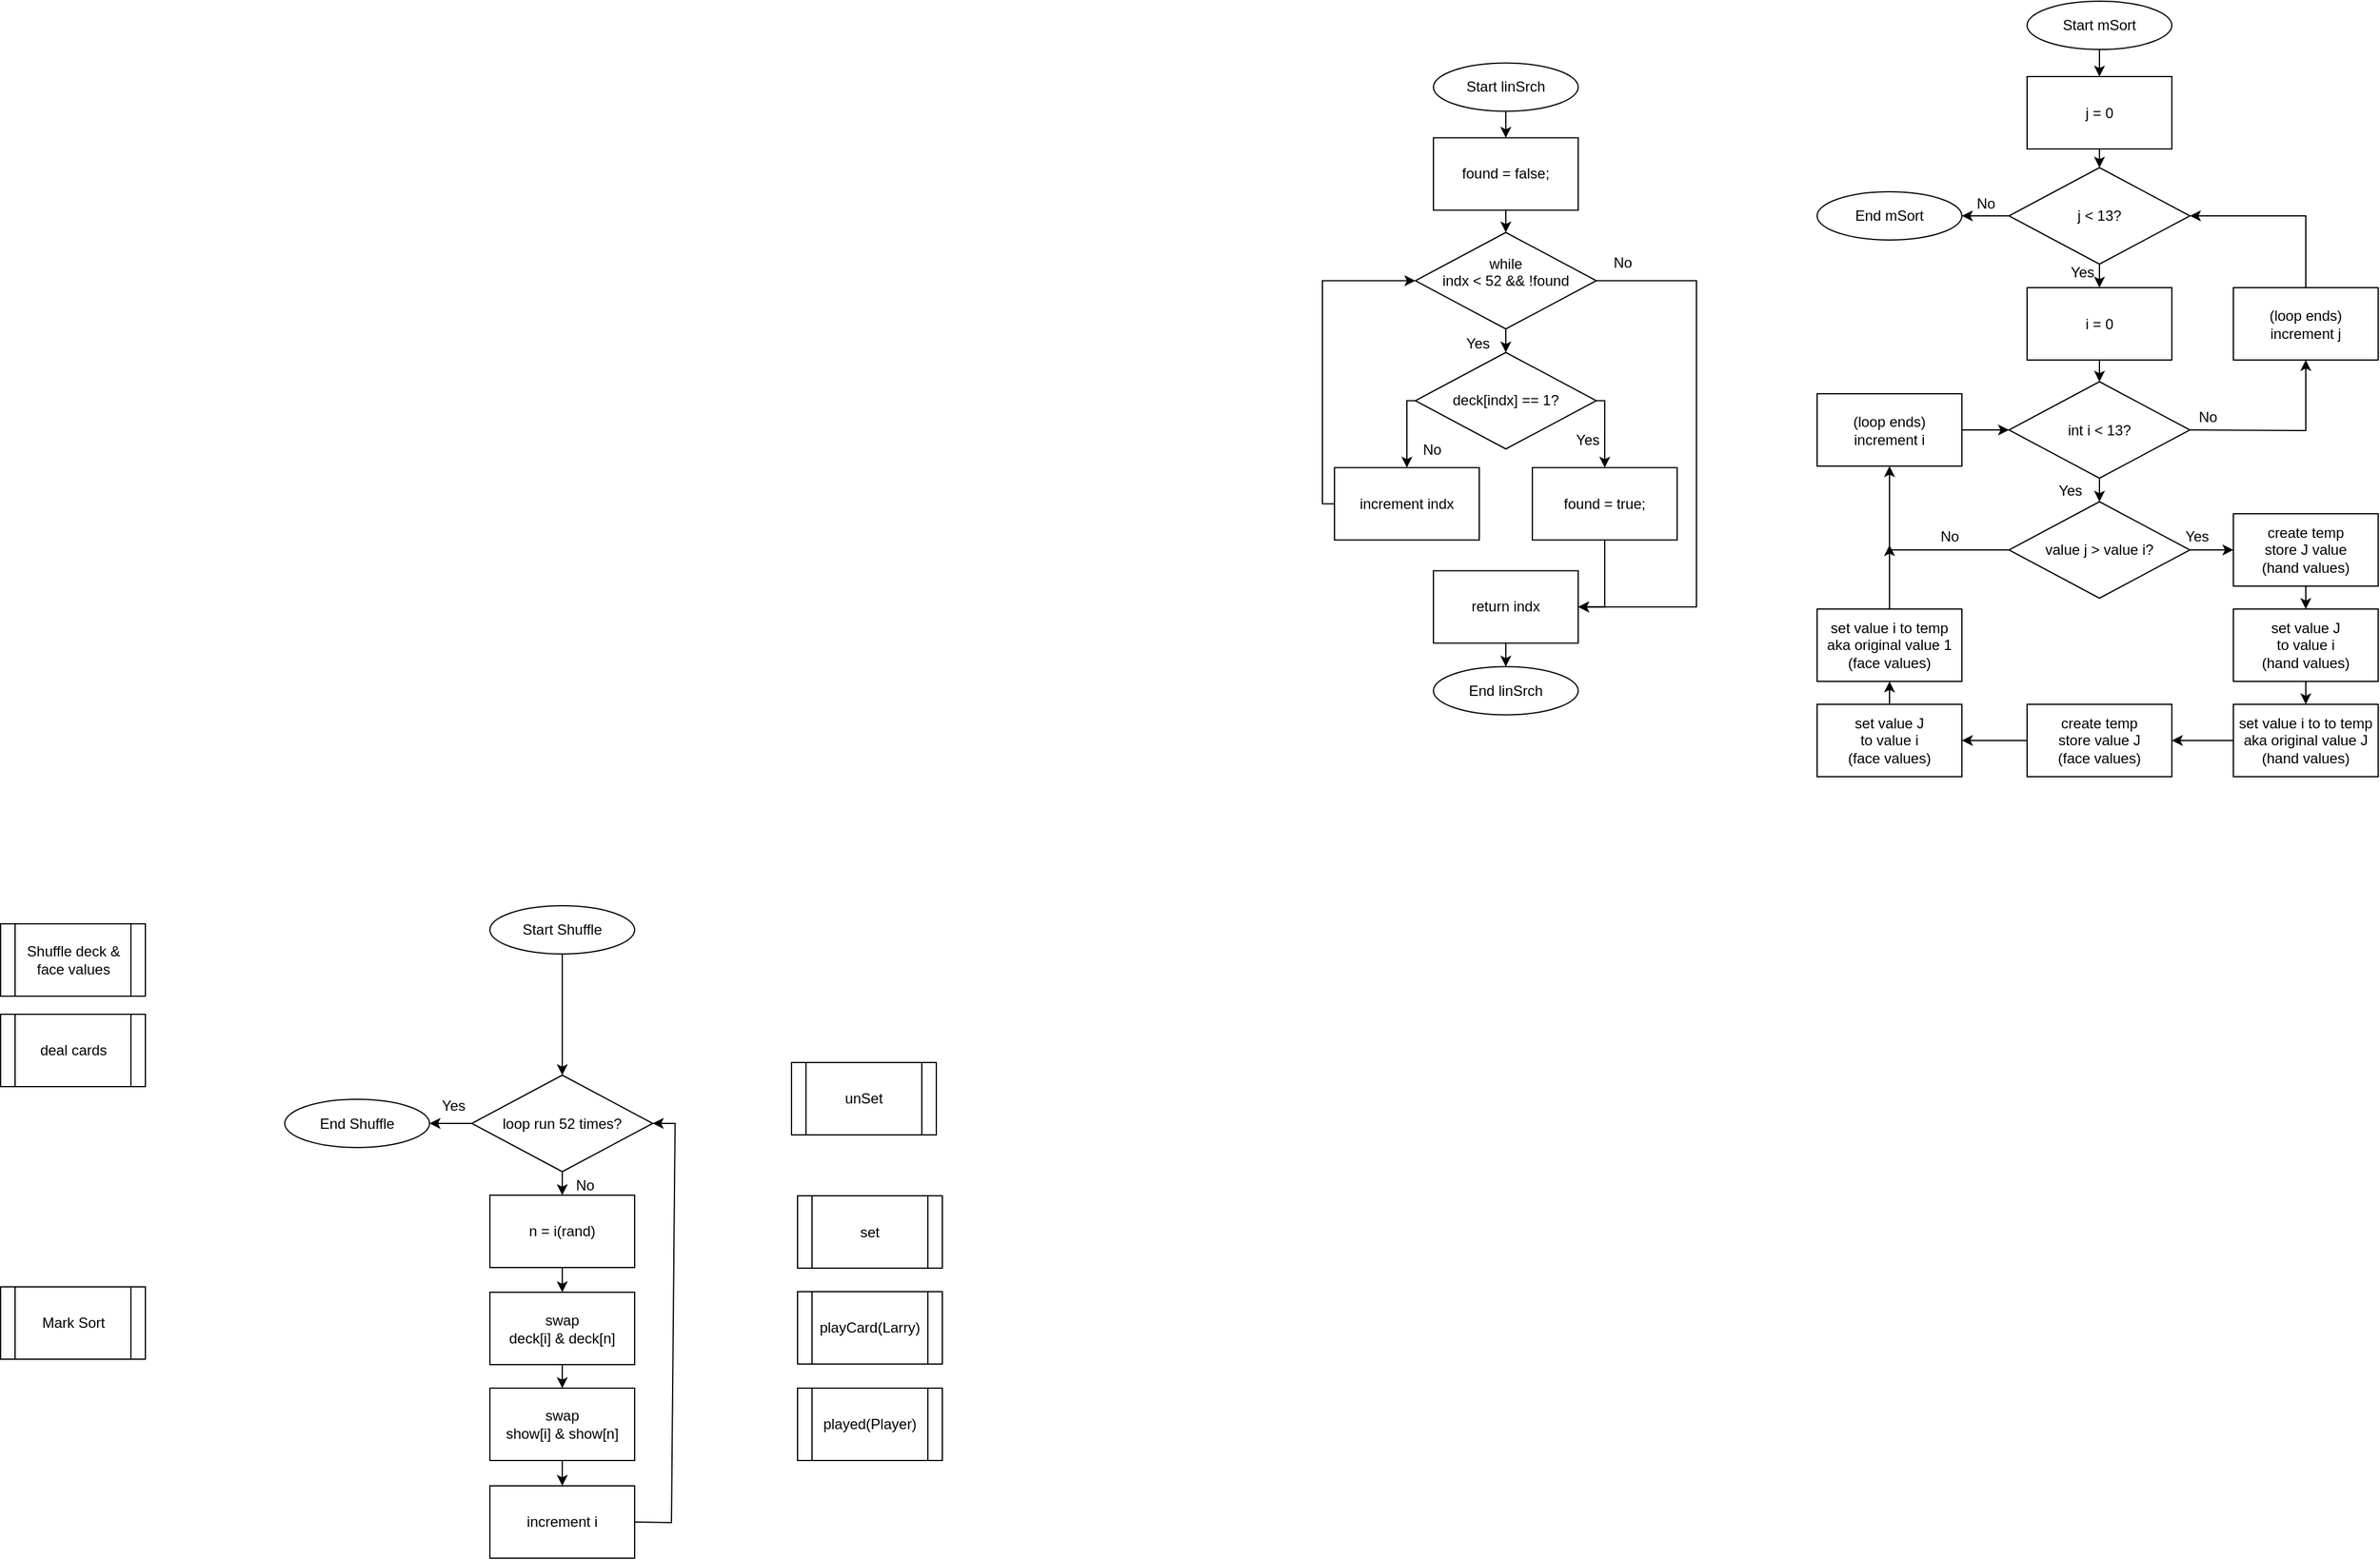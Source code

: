 <mxfile version="22.0.8" type="github">
  <diagram id="kgpKYQtTHZ0yAKxKKP6v" name="Page-1">
    <mxGraphModel dx="2017" dy="1710" grid="1" gridSize="10" guides="1" tooltips="1" connect="1" arrows="1" fold="1" page="1" pageScale="1" pageWidth="850" pageHeight="1100" math="0" shadow="0">
      <root>
        <mxCell id="0" />
        <mxCell id="1" parent="0" />
        <mxCell id="FTafQwh7pdxVt-59DUpK-1" value="deal cards" style="shape=process;whiteSpace=wrap;html=1;backgroundOutline=1;" vertex="1" parent="1">
          <mxGeometry x="-295.5" y="-230" width="120" height="60" as="geometry" />
        </mxCell>
        <mxCell id="FTafQwh7pdxVt-59DUpK-2" value="Shuffle deck &amp;amp; face values" style="shape=process;whiteSpace=wrap;html=1;backgroundOutline=1;" vertex="1" parent="1">
          <mxGeometry x="-295.5" y="-305" width="120" height="60" as="geometry" />
        </mxCell>
        <mxCell id="FTafQwh7pdxVt-59DUpK-3" value="Mark Sort" style="shape=process;whiteSpace=wrap;html=1;backgroundOutline=1;" vertex="1" parent="1">
          <mxGeometry x="-295.5" y="-4" width="120" height="60" as="geometry" />
        </mxCell>
        <mxCell id="FTafQwh7pdxVt-59DUpK-4" value="" style="group" vertex="1" connectable="0" parent="1">
          <mxGeometry x="-60" y="-320" width="323.5" height="541" as="geometry" />
        </mxCell>
        <mxCell id="FTafQwh7pdxVt-59DUpK-5" value="swap &lt;br&gt;show[i] &amp;amp; show[n]" style="rounded=0;whiteSpace=wrap;html=1;" vertex="1" parent="FTafQwh7pdxVt-59DUpK-4">
          <mxGeometry x="170" y="400" width="120" height="60" as="geometry" />
        </mxCell>
        <mxCell id="FTafQwh7pdxVt-59DUpK-6" value="swap&lt;br&gt;deck[i] &amp;amp; deck[n]" style="rounded=0;whiteSpace=wrap;html=1;" vertex="1" parent="FTafQwh7pdxVt-59DUpK-4">
          <mxGeometry x="170" y="320.5" width="120" height="60" as="geometry" />
        </mxCell>
        <mxCell id="FTafQwh7pdxVt-59DUpK-7" value="loop run 52 times?" style="rhombus;whiteSpace=wrap;html=1;" vertex="1" parent="FTafQwh7pdxVt-59DUpK-4">
          <mxGeometry x="155" y="140.5" width="150" height="80" as="geometry" />
        </mxCell>
        <mxCell id="FTafQwh7pdxVt-59DUpK-8" value="Start Shuffle" style="ellipse;whiteSpace=wrap;html=1;" vertex="1" parent="FTafQwh7pdxVt-59DUpK-4">
          <mxGeometry x="170" width="120" height="40" as="geometry" />
        </mxCell>
        <mxCell id="FTafQwh7pdxVt-59DUpK-9" value="End Shuffle" style="ellipse;whiteSpace=wrap;html=1;" vertex="1" parent="FTafQwh7pdxVt-59DUpK-4">
          <mxGeometry y="160.5" width="120" height="40" as="geometry" />
        </mxCell>
        <mxCell id="FTafQwh7pdxVt-59DUpK-10" value="" style="endArrow=classic;html=1;rounded=0;exitX=0.5;exitY=1;exitDx=0;exitDy=0;entryX=0.5;entryY=0;entryDx=0;entryDy=0;" edge="1" parent="FTafQwh7pdxVt-59DUpK-4" source="FTafQwh7pdxVt-59DUpK-8" target="FTafQwh7pdxVt-59DUpK-7">
          <mxGeometry width="50" height="50" relative="1" as="geometry">
            <mxPoint x="410" y="160.5" as="sourcePoint" />
            <mxPoint x="460" y="110.5" as="targetPoint" />
          </mxGeometry>
        </mxCell>
        <mxCell id="FTafQwh7pdxVt-59DUpK-11" value="" style="endArrow=classic;html=1;rounded=0;exitX=0.5;exitY=1;exitDx=0;exitDy=0;" edge="1" parent="FTafQwh7pdxVt-59DUpK-4" source="FTafQwh7pdxVt-59DUpK-18" target="FTafQwh7pdxVt-59DUpK-6">
          <mxGeometry width="50" height="50" relative="1" as="geometry">
            <mxPoint x="410" y="430.5" as="sourcePoint" />
            <mxPoint x="460" y="380.5" as="targetPoint" />
          </mxGeometry>
        </mxCell>
        <mxCell id="FTafQwh7pdxVt-59DUpK-12" value="" style="endArrow=classic;html=1;rounded=0;exitX=0;exitY=0.5;exitDx=0;exitDy=0;entryX=1;entryY=0.5;entryDx=0;entryDy=0;" edge="1" parent="FTafQwh7pdxVt-59DUpK-4" source="FTafQwh7pdxVt-59DUpK-7" target="FTafQwh7pdxVt-59DUpK-9">
          <mxGeometry width="50" height="50" relative="1" as="geometry">
            <mxPoint x="360" y="310.5" as="sourcePoint" />
            <mxPoint x="410" y="260.5" as="targetPoint" />
          </mxGeometry>
        </mxCell>
        <mxCell id="FTafQwh7pdxVt-59DUpK-13" value="" style="endArrow=classic;html=1;rounded=0;exitX=0.5;exitY=1;exitDx=0;exitDy=0;entryX=0.5;entryY=0;entryDx=0;entryDy=0;" edge="1" parent="FTafQwh7pdxVt-59DUpK-4" source="FTafQwh7pdxVt-59DUpK-6" target="FTafQwh7pdxVt-59DUpK-5">
          <mxGeometry width="50" height="50" relative="1" as="geometry">
            <mxPoint x="390" y="490.5" as="sourcePoint" />
            <mxPoint x="440" y="440.5" as="targetPoint" />
          </mxGeometry>
        </mxCell>
        <mxCell id="FTafQwh7pdxVt-59DUpK-14" value="" style="endArrow=classic;html=1;rounded=0;exitX=1;exitY=0.5;exitDx=0;exitDy=0;entryX=1;entryY=0.5;entryDx=0;entryDy=0;" edge="1" parent="FTafQwh7pdxVt-59DUpK-4" source="FTafQwh7pdxVt-59DUpK-19" target="FTafQwh7pdxVt-59DUpK-7">
          <mxGeometry width="50" height="50" relative="1" as="geometry">
            <mxPoint x="305" y="700.5" as="sourcePoint" />
            <mxPoint x="480" y="570.5" as="targetPoint" />
            <Array as="points">
              <mxPoint x="320.5" y="511.5" />
              <mxPoint x="323.5" y="180.5" />
            </Array>
          </mxGeometry>
        </mxCell>
        <mxCell id="FTafQwh7pdxVt-59DUpK-15" value="Yes" style="text;html=1;strokeColor=none;fillColor=none;align=center;verticalAlign=middle;whiteSpace=wrap;rounded=0;" vertex="1" parent="FTafQwh7pdxVt-59DUpK-4">
          <mxGeometry x="110" y="150.5" width="60" height="30" as="geometry" />
        </mxCell>
        <mxCell id="FTafQwh7pdxVt-59DUpK-16" value="No" style="text;html=1;strokeColor=none;fillColor=none;align=center;verticalAlign=middle;whiteSpace=wrap;rounded=0;" vertex="1" parent="FTafQwh7pdxVt-59DUpK-4">
          <mxGeometry x="219" y="216.5" width="60" height="30" as="geometry" />
        </mxCell>
        <mxCell id="FTafQwh7pdxVt-59DUpK-17" value="" style="endArrow=classic;html=1;rounded=0;exitX=0.5;exitY=1;exitDx=0;exitDy=0;" edge="1" parent="FTafQwh7pdxVt-59DUpK-4" source="FTafQwh7pdxVt-59DUpK-7" target="FTafQwh7pdxVt-59DUpK-18">
          <mxGeometry width="50" height="50" relative="1" as="geometry">
            <mxPoint x="230" y="185.5" as="sourcePoint" />
            <mxPoint x="230" y="340.5" as="targetPoint" />
          </mxGeometry>
        </mxCell>
        <mxCell id="FTafQwh7pdxVt-59DUpK-18" value="n = i(rand)" style="rounded=0;whiteSpace=wrap;html=1;" vertex="1" parent="FTafQwh7pdxVt-59DUpK-4">
          <mxGeometry x="170" y="240" width="120" height="60" as="geometry" />
        </mxCell>
        <mxCell id="FTafQwh7pdxVt-59DUpK-19" value="increment i" style="rounded=0;whiteSpace=wrap;html=1;" vertex="1" parent="FTafQwh7pdxVt-59DUpK-4">
          <mxGeometry x="170" y="481" width="120" height="60" as="geometry" />
        </mxCell>
        <mxCell id="FTafQwh7pdxVt-59DUpK-20" value="" style="endArrow=classic;html=1;rounded=0;exitX=0.5;exitY=1;exitDx=0;exitDy=0;entryX=0.5;entryY=0;entryDx=0;entryDy=0;" edge="1" parent="FTafQwh7pdxVt-59DUpK-4" source="FTafQwh7pdxVt-59DUpK-5" target="FTafQwh7pdxVt-59DUpK-19">
          <mxGeometry width="50" height="50" relative="1" as="geometry">
            <mxPoint x="80.5" y="526.5" as="sourcePoint" />
            <mxPoint x="130.5" y="476.5" as="targetPoint" />
          </mxGeometry>
        </mxCell>
        <mxCell id="FTafQwh7pdxVt-59DUpK-21" value="" style="group" vertex="1" connectable="0" parent="1">
          <mxGeometry x="1210" y="-1070" width="465" height="643" as="geometry" />
        </mxCell>
        <mxCell id="FTafQwh7pdxVt-59DUpK-22" value="set value i to to temp&lt;br&gt;aka original value J&lt;br&gt;(hand values)" style="rounded=0;whiteSpace=wrap;html=1;container=0;" vertex="1" parent="FTafQwh7pdxVt-59DUpK-21">
          <mxGeometry x="345" y="583" width="120" height="60" as="geometry" />
        </mxCell>
        <mxCell id="FTafQwh7pdxVt-59DUpK-23" value="create temp&lt;br&gt;store value J&lt;br&gt;(face values)" style="rounded=0;whiteSpace=wrap;html=1;container=0;" vertex="1" parent="FTafQwh7pdxVt-59DUpK-21">
          <mxGeometry x="174" y="583" width="120" height="60" as="geometry" />
        </mxCell>
        <mxCell id="FTafQwh7pdxVt-59DUpK-24" value="value j &amp;gt; value i?" style="rhombus;whiteSpace=wrap;html=1;container=0;" vertex="1" parent="FTafQwh7pdxVt-59DUpK-21">
          <mxGeometry x="159" y="415" width="150" height="80" as="geometry" />
        </mxCell>
        <mxCell id="FTafQwh7pdxVt-59DUpK-25" value="create temp&lt;br&gt;store J value&lt;br&gt;(hand values)" style="rounded=0;whiteSpace=wrap;html=1;container=0;" vertex="1" parent="FTafQwh7pdxVt-59DUpK-21">
          <mxGeometry x="345" y="425" width="120" height="60" as="geometry" />
        </mxCell>
        <mxCell id="FTafQwh7pdxVt-59DUpK-26" value="set value J&lt;br&gt;to value i&lt;br&gt;(hand values)" style="rounded=0;whiteSpace=wrap;html=1;container=0;" vertex="1" parent="FTafQwh7pdxVt-59DUpK-21">
          <mxGeometry x="345" y="504" width="120" height="60" as="geometry" />
        </mxCell>
        <mxCell id="FTafQwh7pdxVt-59DUpK-27" value="set value J&lt;br&gt;to value i&lt;br&gt;(face values)" style="rounded=0;whiteSpace=wrap;html=1;container=0;" vertex="1" parent="FTafQwh7pdxVt-59DUpK-21">
          <mxGeometry y="583" width="120" height="60" as="geometry" />
        </mxCell>
        <mxCell id="FTafQwh7pdxVt-59DUpK-28" value="set value i to temp&lt;br&gt;aka original value 1&lt;br&gt;(face values)" style="rounded=0;whiteSpace=wrap;html=1;container=0;" vertex="1" parent="FTafQwh7pdxVt-59DUpK-21">
          <mxGeometry y="504" width="120" height="60" as="geometry" />
        </mxCell>
        <mxCell id="FTafQwh7pdxVt-59DUpK-29" value="Start mSort" style="ellipse;whiteSpace=wrap;html=1;container=0;" vertex="1" parent="FTafQwh7pdxVt-59DUpK-21">
          <mxGeometry x="174" width="120" height="40" as="geometry" />
        </mxCell>
        <mxCell id="FTafQwh7pdxVt-59DUpK-30" value="End mSort" style="ellipse;whiteSpace=wrap;html=1;container=0;" vertex="1" parent="FTafQwh7pdxVt-59DUpK-21">
          <mxGeometry y="158" width="120" height="40" as="geometry" />
        </mxCell>
        <mxCell id="FTafQwh7pdxVt-59DUpK-31" value="int i &amp;lt; 13?" style="rhombus;whiteSpace=wrap;html=1;container=0;" vertex="1" parent="FTafQwh7pdxVt-59DUpK-21">
          <mxGeometry x="159" y="315.5" width="150" height="80" as="geometry" />
        </mxCell>
        <mxCell id="FTafQwh7pdxVt-59DUpK-32" value="j = 0" style="rounded=0;whiteSpace=wrap;html=1;container=0;" vertex="1" parent="FTafQwh7pdxVt-59DUpK-21">
          <mxGeometry x="174" y="62.5" width="120" height="60" as="geometry" />
        </mxCell>
        <mxCell id="FTafQwh7pdxVt-59DUpK-33" value="(loop ends)&lt;br&gt;increment i" style="rounded=0;whiteSpace=wrap;html=1;container=0;" vertex="1" parent="FTafQwh7pdxVt-59DUpK-21">
          <mxGeometry y="325.5" width="120" height="60" as="geometry" />
        </mxCell>
        <mxCell id="FTafQwh7pdxVt-59DUpK-34" value="(loop ends)&lt;br&gt;increment j" style="rounded=0;whiteSpace=wrap;html=1;container=0;" vertex="1" parent="FTafQwh7pdxVt-59DUpK-21">
          <mxGeometry x="345" y="237.5" width="120" height="60" as="geometry" />
        </mxCell>
        <mxCell id="FTafQwh7pdxVt-59DUpK-35" value="j &amp;lt; 13?" style="rhombus;whiteSpace=wrap;html=1;container=0;" vertex="1" parent="FTafQwh7pdxVt-59DUpK-21">
          <mxGeometry x="159" y="138" width="150" height="80" as="geometry" />
        </mxCell>
        <mxCell id="FTafQwh7pdxVt-59DUpK-36" value="i = 0" style="rounded=0;whiteSpace=wrap;html=1;container=0;" vertex="1" parent="FTafQwh7pdxVt-59DUpK-21">
          <mxGeometry x="174" y="237.5" width="120" height="60" as="geometry" />
        </mxCell>
        <mxCell id="FTafQwh7pdxVt-59DUpK-37" value="" style="endArrow=classic;html=1;rounded=0;exitX=0;exitY=0.5;exitDx=0;exitDy=0;entryX=0.5;entryY=1;entryDx=0;entryDy=0;" edge="1" parent="FTafQwh7pdxVt-59DUpK-21" source="FTafQwh7pdxVt-59DUpK-24" target="FTafQwh7pdxVt-59DUpK-33">
          <mxGeometry width="50" height="50" relative="1" as="geometry">
            <mxPoint x="-30" y="651" as="sourcePoint" />
            <mxPoint x="20" y="601" as="targetPoint" />
            <Array as="points">
              <mxPoint x="60" y="455" />
            </Array>
          </mxGeometry>
        </mxCell>
        <mxCell id="FTafQwh7pdxVt-59DUpK-38" value="" style="endArrow=classic;html=1;rounded=0;exitX=1;exitY=0.5;exitDx=0;exitDy=0;entryX=0.5;entryY=1;entryDx=0;entryDy=0;" edge="1" parent="FTafQwh7pdxVt-59DUpK-21" source="FTafQwh7pdxVt-59DUpK-31" target="FTafQwh7pdxVt-59DUpK-34">
          <mxGeometry width="50" height="50" relative="1" as="geometry">
            <mxPoint x="360" y="381" as="sourcePoint" />
            <mxPoint x="410" y="331" as="targetPoint" />
            <Array as="points">
              <mxPoint x="405" y="356" />
            </Array>
          </mxGeometry>
        </mxCell>
        <mxCell id="FTafQwh7pdxVt-59DUpK-39" value="" style="endArrow=classic;html=1;rounded=0;exitX=0.5;exitY=1;exitDx=0;exitDy=0;entryX=0.5;entryY=0;entryDx=0;entryDy=0;" edge="1" parent="FTafQwh7pdxVt-59DUpK-21" source="FTafQwh7pdxVt-59DUpK-29" target="FTafQwh7pdxVt-59DUpK-32">
          <mxGeometry width="50" height="50" relative="1" as="geometry">
            <mxPoint x="-60" y="381" as="sourcePoint" />
            <mxPoint x="-10" y="331" as="targetPoint" />
          </mxGeometry>
        </mxCell>
        <mxCell id="FTafQwh7pdxVt-59DUpK-40" value="" style="endArrow=classic;html=1;rounded=0;exitX=0.5;exitY=1;exitDx=0;exitDy=0;entryX=0.5;entryY=0;entryDx=0;entryDy=0;" edge="1" parent="FTafQwh7pdxVt-59DUpK-21" source="FTafQwh7pdxVt-59DUpK-32" target="FTafQwh7pdxVt-59DUpK-35">
          <mxGeometry width="50" height="50" relative="1" as="geometry">
            <mxPoint x="-180" y="331" as="sourcePoint" />
            <mxPoint x="-130" y="281" as="targetPoint" />
          </mxGeometry>
        </mxCell>
        <mxCell id="FTafQwh7pdxVt-59DUpK-41" value="" style="endArrow=classic;html=1;rounded=0;exitX=0.5;exitY=1;exitDx=0;exitDy=0;" edge="1" parent="FTafQwh7pdxVt-59DUpK-21" source="FTafQwh7pdxVt-59DUpK-35" target="FTafQwh7pdxVt-59DUpK-36">
          <mxGeometry width="50" height="50" relative="1" as="geometry">
            <mxPoint x="-120" y="351" as="sourcePoint" />
            <mxPoint x="-70" y="301" as="targetPoint" />
          </mxGeometry>
        </mxCell>
        <mxCell id="FTafQwh7pdxVt-59DUpK-42" value="" style="endArrow=classic;html=1;rounded=0;exitX=1;exitY=0.5;exitDx=0;exitDy=0;entryX=0;entryY=0.5;entryDx=0;entryDy=0;" edge="1" parent="FTafQwh7pdxVt-59DUpK-21" source="FTafQwh7pdxVt-59DUpK-24" target="FTafQwh7pdxVt-59DUpK-25">
          <mxGeometry width="50" height="50" relative="1" as="geometry">
            <mxPoint x="-150" y="581" as="sourcePoint" />
            <mxPoint x="-100" y="531" as="targetPoint" />
          </mxGeometry>
        </mxCell>
        <mxCell id="FTafQwh7pdxVt-59DUpK-43" value="" style="endArrow=classic;html=1;rounded=0;exitX=0.5;exitY=1;exitDx=0;exitDy=0;entryX=0.5;entryY=0;entryDx=0;entryDy=0;" edge="1" parent="FTafQwh7pdxVt-59DUpK-21" source="FTafQwh7pdxVt-59DUpK-25" target="FTafQwh7pdxVt-59DUpK-26">
          <mxGeometry width="50" height="50" relative="1" as="geometry">
            <mxPoint x="220" y="561" as="sourcePoint" />
            <mxPoint x="270" y="511" as="targetPoint" />
          </mxGeometry>
        </mxCell>
        <mxCell id="FTafQwh7pdxVt-59DUpK-44" value="" style="endArrow=classic;html=1;rounded=0;exitX=0.5;exitY=1;exitDx=0;exitDy=0;" edge="1" parent="FTafQwh7pdxVt-59DUpK-21" source="FTafQwh7pdxVt-59DUpK-26" target="FTafQwh7pdxVt-59DUpK-22">
          <mxGeometry width="50" height="50" relative="1" as="geometry">
            <mxPoint x="210" y="601" as="sourcePoint" />
            <mxPoint x="260" y="551" as="targetPoint" />
          </mxGeometry>
        </mxCell>
        <mxCell id="FTafQwh7pdxVt-59DUpK-45" value="" style="endArrow=classic;html=1;rounded=0;exitX=0;exitY=0.5;exitDx=0;exitDy=0;entryX=1;entryY=0.5;entryDx=0;entryDy=0;" edge="1" parent="FTafQwh7pdxVt-59DUpK-21" source="FTafQwh7pdxVt-59DUpK-22" target="FTafQwh7pdxVt-59DUpK-23">
          <mxGeometry width="50" height="50" relative="1" as="geometry">
            <mxPoint x="160" y="591" as="sourcePoint" />
            <mxPoint x="210" y="541" as="targetPoint" />
          </mxGeometry>
        </mxCell>
        <mxCell id="FTafQwh7pdxVt-59DUpK-46" value="" style="endArrow=classic;html=1;rounded=0;exitX=0;exitY=0.5;exitDx=0;exitDy=0;" edge="1" parent="FTafQwh7pdxVt-59DUpK-21" source="FTafQwh7pdxVt-59DUpK-23" target="FTafQwh7pdxVt-59DUpK-27">
          <mxGeometry width="50" height="50" relative="1" as="geometry">
            <mxPoint x="290" y="581" as="sourcePoint" />
            <mxPoint x="340" y="531" as="targetPoint" />
          </mxGeometry>
        </mxCell>
        <mxCell id="FTafQwh7pdxVt-59DUpK-47" value="" style="endArrow=classic;html=1;rounded=0;exitX=0.5;exitY=0;exitDx=0;exitDy=0;entryX=0.5;entryY=1;entryDx=0;entryDy=0;" edge="1" parent="FTafQwh7pdxVt-59DUpK-21" source="FTafQwh7pdxVt-59DUpK-27" target="FTafQwh7pdxVt-59DUpK-28">
          <mxGeometry width="50" height="50" relative="1" as="geometry">
            <mxPoint x="180" y="571" as="sourcePoint" />
            <mxPoint x="230" y="521" as="targetPoint" />
          </mxGeometry>
        </mxCell>
        <mxCell id="FTafQwh7pdxVt-59DUpK-48" value="" style="endArrow=classic;html=1;rounded=0;exitX=0.5;exitY=0;exitDx=0;exitDy=0;" edge="1" parent="FTafQwh7pdxVt-59DUpK-21" source="FTafQwh7pdxVt-59DUpK-28">
          <mxGeometry width="50" height="50" relative="1" as="geometry">
            <mxPoint x="170" y="611" as="sourcePoint" />
            <mxPoint x="60" y="451" as="targetPoint" />
          </mxGeometry>
        </mxCell>
        <mxCell id="FTafQwh7pdxVt-59DUpK-49" value="" style="endArrow=classic;html=1;rounded=0;exitX=0.5;exitY=1;exitDx=0;exitDy=0;entryX=0.5;entryY=0;entryDx=0;entryDy=0;" edge="1" parent="FTafQwh7pdxVt-59DUpK-21" source="FTafQwh7pdxVt-59DUpK-36" target="FTafQwh7pdxVt-59DUpK-31">
          <mxGeometry width="50" height="50" relative="1" as="geometry">
            <mxPoint x="-120" y="321" as="sourcePoint" />
            <mxPoint x="-70" y="271" as="targetPoint" />
          </mxGeometry>
        </mxCell>
        <mxCell id="FTafQwh7pdxVt-59DUpK-50" value="" style="endArrow=classic;html=1;rounded=0;exitX=0.5;exitY=1;exitDx=0;exitDy=0;entryX=0.5;entryY=0;entryDx=0;entryDy=0;" edge="1" parent="FTafQwh7pdxVt-59DUpK-21" source="FTafQwh7pdxVt-59DUpK-31" target="FTafQwh7pdxVt-59DUpK-24">
          <mxGeometry width="50" height="50" relative="1" as="geometry">
            <mxPoint x="-170" y="461" as="sourcePoint" />
            <mxPoint x="-120" y="411" as="targetPoint" />
          </mxGeometry>
        </mxCell>
        <mxCell id="FTafQwh7pdxVt-59DUpK-51" value="" style="endArrow=classic;html=1;rounded=0;exitX=0;exitY=0.5;exitDx=0;exitDy=0;entryX=1;entryY=0.5;entryDx=0;entryDy=0;" edge="1" parent="FTafQwh7pdxVt-59DUpK-21" source="FTafQwh7pdxVt-59DUpK-35" target="FTafQwh7pdxVt-59DUpK-30">
          <mxGeometry width="50" height="50" relative="1" as="geometry">
            <mxPoint x="-130" y="381" as="sourcePoint" />
            <mxPoint x="-80" y="331" as="targetPoint" />
          </mxGeometry>
        </mxCell>
        <mxCell id="FTafQwh7pdxVt-59DUpK-52" value="" style="endArrow=classic;html=1;rounded=0;exitX=0.5;exitY=0;exitDx=0;exitDy=0;entryX=1;entryY=0.5;entryDx=0;entryDy=0;" edge="1" parent="FTafQwh7pdxVt-59DUpK-21" source="FTafQwh7pdxVt-59DUpK-34" target="FTafQwh7pdxVt-59DUpK-35">
          <mxGeometry width="50" height="50" relative="1" as="geometry">
            <mxPoint x="560" y="321" as="sourcePoint" />
            <mxPoint x="610" y="271" as="targetPoint" />
            <Array as="points">
              <mxPoint x="405" y="178" />
            </Array>
          </mxGeometry>
        </mxCell>
        <mxCell id="FTafQwh7pdxVt-59DUpK-53" value="" style="endArrow=classic;html=1;rounded=0;exitX=1;exitY=0.5;exitDx=0;exitDy=0;entryX=0;entryY=0.5;entryDx=0;entryDy=0;" edge="1" parent="FTafQwh7pdxVt-59DUpK-21" source="FTafQwh7pdxVt-59DUpK-33" target="FTafQwh7pdxVt-59DUpK-31">
          <mxGeometry width="50" height="50" relative="1" as="geometry">
            <mxPoint x="20" y="421" as="sourcePoint" />
            <mxPoint x="70" y="371" as="targetPoint" />
          </mxGeometry>
        </mxCell>
        <mxCell id="FTafQwh7pdxVt-59DUpK-54" value="Yes" style="text;html=1;strokeColor=none;fillColor=none;align=center;verticalAlign=middle;whiteSpace=wrap;rounded=0;container=0;" vertex="1" parent="FTafQwh7pdxVt-59DUpK-21">
          <mxGeometry x="285" y="428.5" width="60" height="30" as="geometry" />
        </mxCell>
        <mxCell id="FTafQwh7pdxVt-59DUpK-55" value="No" style="text;html=1;strokeColor=none;fillColor=none;align=center;verticalAlign=middle;whiteSpace=wrap;rounded=0;container=0;" vertex="1" parent="FTafQwh7pdxVt-59DUpK-21">
          <mxGeometry x="80" y="428.5" width="60" height="30" as="geometry" />
        </mxCell>
        <mxCell id="FTafQwh7pdxVt-59DUpK-56" value="No" style="text;html=1;strokeColor=none;fillColor=none;align=center;verticalAlign=middle;whiteSpace=wrap;rounded=0;container=0;" vertex="1" parent="FTafQwh7pdxVt-59DUpK-21">
          <mxGeometry x="294" y="330" width="60" height="30" as="geometry" />
        </mxCell>
        <mxCell id="FTafQwh7pdxVt-59DUpK-57" value="No" style="text;html=1;strokeColor=none;fillColor=none;align=center;verticalAlign=middle;whiteSpace=wrap;rounded=0;container=0;" vertex="1" parent="FTafQwh7pdxVt-59DUpK-21">
          <mxGeometry x="110" y="153" width="60" height="30" as="geometry" />
        </mxCell>
        <mxCell id="FTafQwh7pdxVt-59DUpK-58" value="Yes" style="text;html=1;strokeColor=none;fillColor=none;align=center;verticalAlign=middle;whiteSpace=wrap;rounded=0;container=0;" vertex="1" parent="FTafQwh7pdxVt-59DUpK-21">
          <mxGeometry x="180" y="390.5" width="60" height="30" as="geometry" />
        </mxCell>
        <mxCell id="FTafQwh7pdxVt-59DUpK-59" value="Yes" style="text;html=1;strokeColor=none;fillColor=none;align=center;verticalAlign=middle;whiteSpace=wrap;rounded=0;container=0;" vertex="1" parent="FTafQwh7pdxVt-59DUpK-21">
          <mxGeometry x="190" y="210" width="60" height="30" as="geometry" />
        </mxCell>
        <mxCell id="FTafQwh7pdxVt-59DUpK-60" value="" style="group" vertex="1" connectable="0" parent="1">
          <mxGeometry x="800" y="-1018.75" width="310" height="540.5" as="geometry" />
        </mxCell>
        <mxCell id="FTafQwh7pdxVt-59DUpK-61" value="found = false;" style="rounded=0;whiteSpace=wrap;html=1;" vertex="1" parent="FTafQwh7pdxVt-59DUpK-60">
          <mxGeometry x="92" y="62" width="120" height="60" as="geometry" />
        </mxCell>
        <mxCell id="FTafQwh7pdxVt-59DUpK-62" value="Yes" style="text;html=1;strokeColor=none;fillColor=none;align=center;verticalAlign=middle;whiteSpace=wrap;rounded=0;" vertex="1" parent="FTafQwh7pdxVt-59DUpK-60">
          <mxGeometry x="190" y="298" width="60" height="30" as="geometry" />
        </mxCell>
        <mxCell id="FTafQwh7pdxVt-59DUpK-63" value="No" style="text;html=1;strokeColor=none;fillColor=none;align=center;verticalAlign=middle;whiteSpace=wrap;rounded=0;" vertex="1" parent="FTafQwh7pdxVt-59DUpK-60">
          <mxGeometry x="60.5" y="305.5" width="60" height="30" as="geometry" />
        </mxCell>
        <mxCell id="FTafQwh7pdxVt-59DUpK-64" style="edgeStyle=orthogonalEdgeStyle;rounded=0;orthogonalLoop=1;jettySize=auto;html=1;exitX=0.5;exitY=1;exitDx=0;exitDy=0;entryX=0.5;entryY=0;entryDx=0;entryDy=0;" edge="1" parent="FTafQwh7pdxVt-59DUpK-60" source="FTafQwh7pdxVt-59DUpK-65" target="FTafQwh7pdxVt-59DUpK-61">
          <mxGeometry relative="1" as="geometry" />
        </mxCell>
        <mxCell id="FTafQwh7pdxVt-59DUpK-65" value="Start linSrch" style="ellipse;whiteSpace=wrap;html=1;" vertex="1" parent="FTafQwh7pdxVt-59DUpK-60">
          <mxGeometry x="92" width="120" height="40" as="geometry" />
        </mxCell>
        <mxCell id="FTafQwh7pdxVt-59DUpK-66" value="End linSrch" style="ellipse;whiteSpace=wrap;html=1;" vertex="1" parent="FTafQwh7pdxVt-59DUpK-60">
          <mxGeometry x="92" y="500.5" width="120" height="40" as="geometry" />
        </mxCell>
        <mxCell id="FTafQwh7pdxVt-59DUpK-67" style="edgeStyle=orthogonalEdgeStyle;rounded=0;orthogonalLoop=1;jettySize=auto;html=1;exitX=0.5;exitY=1;exitDx=0;exitDy=0;entryX=0.5;entryY=0;entryDx=0;entryDy=0;" edge="1" parent="FTafQwh7pdxVt-59DUpK-60" source="FTafQwh7pdxVt-59DUpK-68" target="FTafQwh7pdxVt-59DUpK-66">
          <mxGeometry relative="1" as="geometry" />
        </mxCell>
        <mxCell id="FTafQwh7pdxVt-59DUpK-68" value="return indx" style="rounded=0;whiteSpace=wrap;html=1;" vertex="1" parent="FTafQwh7pdxVt-59DUpK-60">
          <mxGeometry x="92" y="421" width="120" height="60" as="geometry" />
        </mxCell>
        <mxCell id="FTafQwh7pdxVt-59DUpK-69" value="deck[indx] == 1?" style="rhombus;whiteSpace=wrap;html=1;" vertex="1" parent="FTafQwh7pdxVt-59DUpK-60">
          <mxGeometry x="77" y="240" width="150" height="80" as="geometry" />
        </mxCell>
        <mxCell id="FTafQwh7pdxVt-59DUpK-70" style="edgeStyle=orthogonalEdgeStyle;rounded=0;orthogonalLoop=1;jettySize=auto;html=1;exitX=0.5;exitY=1;exitDx=0;exitDy=0;entryX=0.5;entryY=0;entryDx=0;entryDy=0;" edge="1" parent="FTafQwh7pdxVt-59DUpK-60" source="FTafQwh7pdxVt-59DUpK-72" target="FTafQwh7pdxVt-59DUpK-69">
          <mxGeometry relative="1" as="geometry" />
        </mxCell>
        <mxCell id="FTafQwh7pdxVt-59DUpK-71" style="edgeStyle=orthogonalEdgeStyle;rounded=0;orthogonalLoop=1;jettySize=auto;html=1;exitX=1;exitY=0.5;exitDx=0;exitDy=0;entryX=1;entryY=0.5;entryDx=0;entryDy=0;" edge="1" parent="FTafQwh7pdxVt-59DUpK-60" source="FTafQwh7pdxVt-59DUpK-72" target="FTafQwh7pdxVt-59DUpK-68">
          <mxGeometry relative="1" as="geometry">
            <Array as="points">
              <mxPoint x="310" y="180.5" />
              <mxPoint x="310" y="451.5" />
            </Array>
          </mxGeometry>
        </mxCell>
        <mxCell id="FTafQwh7pdxVt-59DUpK-72" value="while &lt;br&gt;indx &amp;lt; 52 &amp;amp;&amp;amp; !found&lt;br&gt;&amp;nbsp;" style="rhombus;whiteSpace=wrap;html=1;" vertex="1" parent="FTafQwh7pdxVt-59DUpK-60">
          <mxGeometry x="77" y="140.5" width="150" height="80" as="geometry" />
        </mxCell>
        <mxCell id="FTafQwh7pdxVt-59DUpK-73" style="edgeStyle=orthogonalEdgeStyle;rounded=0;orthogonalLoop=1;jettySize=auto;html=1;exitX=0.5;exitY=1;exitDx=0;exitDy=0;entryX=0.5;entryY=0;entryDx=0;entryDy=0;" edge="1" parent="FTafQwh7pdxVt-59DUpK-60" source="FTafQwh7pdxVt-59DUpK-61" target="FTafQwh7pdxVt-59DUpK-72">
          <mxGeometry relative="1" as="geometry" />
        </mxCell>
        <mxCell id="FTafQwh7pdxVt-59DUpK-74" style="edgeStyle=orthogonalEdgeStyle;rounded=0;orthogonalLoop=1;jettySize=auto;html=1;exitX=0.5;exitY=1;exitDx=0;exitDy=0;entryX=1;entryY=0.5;entryDx=0;entryDy=0;" edge="1" parent="FTafQwh7pdxVt-59DUpK-60" source="FTafQwh7pdxVt-59DUpK-75" target="FTafQwh7pdxVt-59DUpK-68">
          <mxGeometry relative="1" as="geometry" />
        </mxCell>
        <mxCell id="FTafQwh7pdxVt-59DUpK-75" value="found = true;" style="rounded=0;whiteSpace=wrap;html=1;" vertex="1" parent="FTafQwh7pdxVt-59DUpK-60">
          <mxGeometry x="174" y="335.5" width="120" height="60" as="geometry" />
        </mxCell>
        <mxCell id="FTafQwh7pdxVt-59DUpK-76" style="edgeStyle=orthogonalEdgeStyle;rounded=0;orthogonalLoop=1;jettySize=auto;html=1;exitX=1;exitY=0.5;exitDx=0;exitDy=0;entryX=0.5;entryY=0;entryDx=0;entryDy=0;" edge="1" parent="FTafQwh7pdxVt-59DUpK-60" source="FTafQwh7pdxVt-59DUpK-69" target="FTafQwh7pdxVt-59DUpK-75">
          <mxGeometry relative="1" as="geometry">
            <Array as="points">
              <mxPoint x="234" y="279.5" />
            </Array>
          </mxGeometry>
        </mxCell>
        <mxCell id="FTafQwh7pdxVt-59DUpK-77" style="edgeStyle=orthogonalEdgeStyle;rounded=0;orthogonalLoop=1;jettySize=auto;html=1;exitX=0;exitY=0.5;exitDx=0;exitDy=0;entryX=0;entryY=0.5;entryDx=0;entryDy=0;" edge="1" parent="FTafQwh7pdxVt-59DUpK-60" source="FTafQwh7pdxVt-59DUpK-78" target="FTafQwh7pdxVt-59DUpK-72">
          <mxGeometry relative="1" as="geometry">
            <Array as="points">
              <mxPoint y="365.5" />
              <mxPoint y="180.5" />
            </Array>
          </mxGeometry>
        </mxCell>
        <mxCell id="FTafQwh7pdxVt-59DUpK-78" value="increment indx" style="rounded=0;whiteSpace=wrap;html=1;" vertex="1" parent="FTafQwh7pdxVt-59DUpK-60">
          <mxGeometry x="10" y="335.5" width="120" height="60" as="geometry" />
        </mxCell>
        <mxCell id="FTafQwh7pdxVt-59DUpK-79" style="edgeStyle=orthogonalEdgeStyle;rounded=0;orthogonalLoop=1;jettySize=auto;html=1;exitX=0;exitY=0.5;exitDx=0;exitDy=0;entryX=0.5;entryY=0;entryDx=0;entryDy=0;" edge="1" parent="FTafQwh7pdxVt-59DUpK-60" source="FTafQwh7pdxVt-59DUpK-69" target="FTafQwh7pdxVt-59DUpK-78">
          <mxGeometry relative="1" as="geometry">
            <Array as="points">
              <mxPoint x="70" y="279.5" />
            </Array>
          </mxGeometry>
        </mxCell>
        <mxCell id="FTafQwh7pdxVt-59DUpK-80" value="No" style="text;html=1;strokeColor=none;fillColor=none;align=center;verticalAlign=middle;whiteSpace=wrap;rounded=0;" vertex="1" parent="FTafQwh7pdxVt-59DUpK-60">
          <mxGeometry x="219" y="151" width="60" height="30" as="geometry" />
        </mxCell>
        <mxCell id="FTafQwh7pdxVt-59DUpK-81" value="Yes" style="text;html=1;strokeColor=none;fillColor=none;align=center;verticalAlign=middle;whiteSpace=wrap;rounded=0;" vertex="1" parent="FTafQwh7pdxVt-59DUpK-60">
          <mxGeometry x="99" y="218" width="60" height="30" as="geometry" />
        </mxCell>
        <mxCell id="FTafQwh7pdxVt-59DUpK-82" value="unSet" style="shape=process;whiteSpace=wrap;html=1;backgroundOutline=1;" vertex="1" parent="1">
          <mxGeometry x="360" y="-190" width="120" height="60" as="geometry" />
        </mxCell>
        <mxCell id="FTafQwh7pdxVt-59DUpK-83" value="set" style="shape=process;whiteSpace=wrap;html=1;backgroundOutline=1;" vertex="1" parent="1">
          <mxGeometry x="365" y="-79.5" width="120" height="60" as="geometry" />
        </mxCell>
        <mxCell id="FTafQwh7pdxVt-59DUpK-84" value="playCard(Larry)" style="shape=process;whiteSpace=wrap;html=1;backgroundOutline=1;" vertex="1" parent="1">
          <mxGeometry x="365" width="120" height="60" as="geometry" />
        </mxCell>
        <mxCell id="FTafQwh7pdxVt-59DUpK-85" value="played(Player)" style="shape=process;whiteSpace=wrap;html=1;backgroundOutline=1;" vertex="1" parent="1">
          <mxGeometry x="365" y="80" width="120" height="60" as="geometry" />
        </mxCell>
      </root>
    </mxGraphModel>
  </diagram>
</mxfile>
